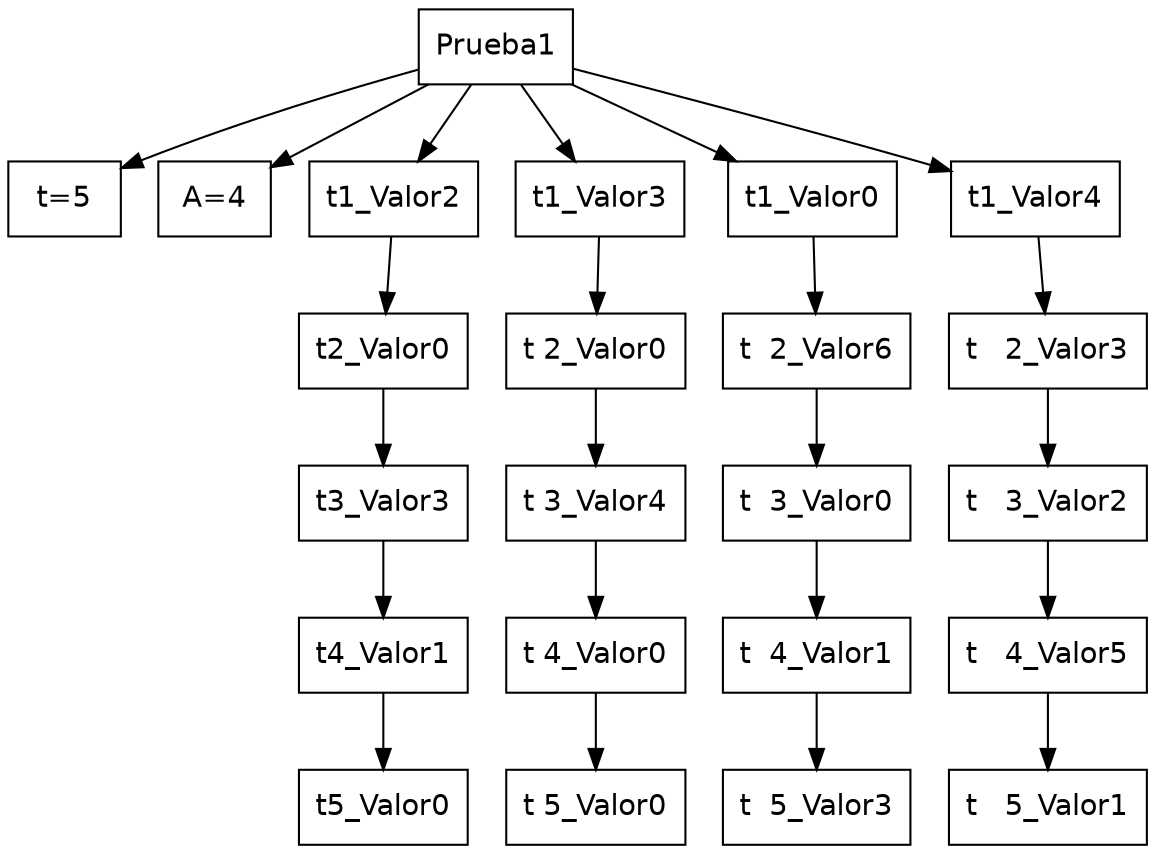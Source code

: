 digraph structs {
	node [fontname=Helvetica shape=record]
	Prueba1 [label=Prueba1]
	Prueba1 -> "t=5"
	Prueba1 -> "A=4"
	Prueba1 -> t1_Valor2
	Prueba1 -> t1_Valor3
	Prueba1 -> t1_Valor0
	Prueba1 -> t1_Valor4
	t1_Valor2 -> t2_Valor0
	t1_Valor3 -> "t 2_Valor0"
	t1_Valor0 -> "t  2_Valor6"
	t1_Valor4 -> "t   2_Valor3"
	t2_Valor0 -> t3_Valor3
	"t 2_Valor0" -> "t 3_Valor4"
	"t  2_Valor6" -> "t  3_Valor0"
	"t   2_Valor3" -> "t   3_Valor2"
	t3_Valor3 -> t4_Valor1
	"t 3_Valor4" -> "t 4_Valor0"
	"t  3_Valor0" -> "t  4_Valor1"
	"t   3_Valor2" -> "t   4_Valor5"
	t4_Valor1 -> t5_Valor0
	"t 4_Valor0" -> "t 5_Valor0"
	"t  4_Valor1" -> "t  5_Valor3"
	"t   4_Valor5" -> "t   5_Valor1"
}
